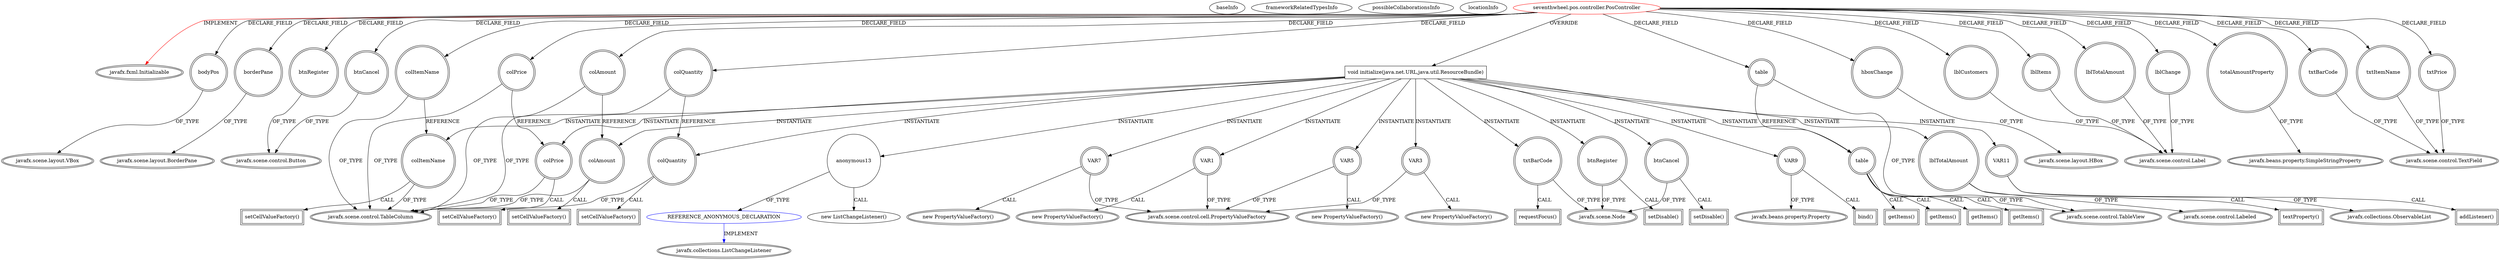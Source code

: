 digraph {
baseInfo[graphId=30,category="extension_graph",isAnonymous=false,possibleRelation=true]
frameworkRelatedTypesInfo[0="javafx.fxml.Initializable"]
possibleCollaborationsInfo[0="30~OVERRIDING_METHOD_DECLARATION-INSTANTIATION-~javafx.fxml.Initializable ~javafx.collections.ListChangeListener ~false~true"]
locationInfo[projectName="7thwheel-medaka-chan",filePath="/7thwheel-medaka-chan/medaka-chan-master/src/seventhwheel/pos/controller/PosController.java",contextSignature="PosController",graphId="30"]
0[label="seventhwheel.pos.controller.PosController",vertexType="ROOT_CLIENT_CLASS_DECLARATION",isFrameworkType=false,color=red]
1[label="javafx.fxml.Initializable",vertexType="FRAMEWORK_INTERFACE_TYPE",isFrameworkType=true,peripheries=2]
2[label="bodyPos",vertexType="FIELD_DECLARATION",isFrameworkType=true,peripheries=2,shape=circle]
3[label="javafx.scene.layout.VBox",vertexType="FRAMEWORK_CLASS_TYPE",isFrameworkType=true,peripheries=2]
4[label="borderPane",vertexType="FIELD_DECLARATION",isFrameworkType=true,peripheries=2,shape=circle]
5[label="javafx.scene.layout.BorderPane",vertexType="FRAMEWORK_CLASS_TYPE",isFrameworkType=true,peripheries=2]
6[label="btnCancel",vertexType="FIELD_DECLARATION",isFrameworkType=true,peripheries=2,shape=circle]
7[label="javafx.scene.control.Button",vertexType="FRAMEWORK_CLASS_TYPE",isFrameworkType=true,peripheries=2]
8[label="btnRegister",vertexType="FIELD_DECLARATION",isFrameworkType=true,peripheries=2,shape=circle]
10[label="colAmount",vertexType="FIELD_DECLARATION",isFrameworkType=true,peripheries=2,shape=circle]
11[label="javafx.scene.control.TableColumn",vertexType="FRAMEWORK_CLASS_TYPE",isFrameworkType=true,peripheries=2]
12[label="colItemName",vertexType="FIELD_DECLARATION",isFrameworkType=true,peripheries=2,shape=circle]
14[label="colPrice",vertexType="FIELD_DECLARATION",isFrameworkType=true,peripheries=2,shape=circle]
16[label="colQuantity",vertexType="FIELD_DECLARATION",isFrameworkType=true,peripheries=2,shape=circle]
18[label="hboxChange",vertexType="FIELD_DECLARATION",isFrameworkType=true,peripheries=2,shape=circle]
19[label="javafx.scene.layout.HBox",vertexType="FRAMEWORK_CLASS_TYPE",isFrameworkType=true,peripheries=2]
20[label="lblChange",vertexType="FIELD_DECLARATION",isFrameworkType=true,peripheries=2,shape=circle]
21[label="javafx.scene.control.Label",vertexType="FRAMEWORK_CLASS_TYPE",isFrameworkType=true,peripheries=2]
22[label="lblCustomers",vertexType="FIELD_DECLARATION",isFrameworkType=true,peripheries=2,shape=circle]
24[label="lblItems",vertexType="FIELD_DECLARATION",isFrameworkType=true,peripheries=2,shape=circle]
26[label="lblTotalAmount",vertexType="FIELD_DECLARATION",isFrameworkType=true,peripheries=2,shape=circle]
28[label="table",vertexType="FIELD_DECLARATION",isFrameworkType=true,peripheries=2,shape=circle]
29[label="javafx.scene.control.TableView",vertexType="FRAMEWORK_CLASS_TYPE",isFrameworkType=true,peripheries=2]
30[label="totalAmountProperty",vertexType="FIELD_DECLARATION",isFrameworkType=true,peripheries=2,shape=circle]
31[label="javafx.beans.property.SimpleStringProperty",vertexType="FRAMEWORK_CLASS_TYPE",isFrameworkType=true,peripheries=2]
32[label="txtBarCode",vertexType="FIELD_DECLARATION",isFrameworkType=true,peripheries=2,shape=circle]
33[label="javafx.scene.control.TextField",vertexType="FRAMEWORK_CLASS_TYPE",isFrameworkType=true,peripheries=2]
34[label="txtItemName",vertexType="FIELD_DECLARATION",isFrameworkType=true,peripheries=2,shape=circle]
36[label="txtPrice",vertexType="FIELD_DECLARATION",isFrameworkType=true,peripheries=2,shape=circle]
38[label="void initialize(java.net.URL,java.util.ResourceBundle)",vertexType="OVERRIDING_METHOD_DECLARATION",isFrameworkType=false,shape=box]
39[label="colItemName",vertexType="VARIABLE_EXPRESION",isFrameworkType=true,peripheries=2,shape=circle]
40[label="setCellValueFactory()",vertexType="INSIDE_CALL",isFrameworkType=true,peripheries=2,shape=box]
43[label="VAR1",vertexType="VARIABLE_EXPRESION",isFrameworkType=true,peripheries=2,shape=circle]
44[label="javafx.scene.control.cell.PropertyValueFactory",vertexType="FRAMEWORK_CLASS_TYPE",isFrameworkType=true,peripheries=2]
42[label="new PropertyValueFactory()",vertexType="CONSTRUCTOR_CALL",isFrameworkType=true,peripheries=2]
45[label="colPrice",vertexType="VARIABLE_EXPRESION",isFrameworkType=true,peripheries=2,shape=circle]
46[label="setCellValueFactory()",vertexType="INSIDE_CALL",isFrameworkType=true,peripheries=2,shape=box]
49[label="VAR3",vertexType="VARIABLE_EXPRESION",isFrameworkType=true,peripheries=2,shape=circle]
48[label="new PropertyValueFactory()",vertexType="CONSTRUCTOR_CALL",isFrameworkType=true,peripheries=2]
51[label="colQuantity",vertexType="VARIABLE_EXPRESION",isFrameworkType=true,peripheries=2,shape=circle]
52[label="setCellValueFactory()",vertexType="INSIDE_CALL",isFrameworkType=true,peripheries=2,shape=box]
55[label="VAR5",vertexType="VARIABLE_EXPRESION",isFrameworkType=true,peripheries=2,shape=circle]
54[label="new PropertyValueFactory()",vertexType="CONSTRUCTOR_CALL",isFrameworkType=true,peripheries=2]
57[label="colAmount",vertexType="VARIABLE_EXPRESION",isFrameworkType=true,peripheries=2,shape=circle]
58[label="setCellValueFactory()",vertexType="INSIDE_CALL",isFrameworkType=true,peripheries=2,shape=box]
61[label="VAR7",vertexType="VARIABLE_EXPRESION",isFrameworkType=true,peripheries=2,shape=circle]
60[label="new PropertyValueFactory()",vertexType="CONSTRUCTOR_CALL",isFrameworkType=true,peripheries=2]
63[label="txtBarCode",vertexType="VARIABLE_EXPRESION",isFrameworkType=true,peripheries=2,shape=circle]
65[label="javafx.scene.Node",vertexType="FRAMEWORK_CLASS_TYPE",isFrameworkType=true,peripheries=2]
64[label="requestFocus()",vertexType="INSIDE_CALL",isFrameworkType=true,peripheries=2,shape=box]
66[label="VAR9",vertexType="VARIABLE_EXPRESION",isFrameworkType=true,peripheries=2,shape=circle]
68[label="javafx.beans.property.Property",vertexType="FRAMEWORK_INTERFACE_TYPE",isFrameworkType=true,peripheries=2]
67[label="bind()",vertexType="INSIDE_CALL",isFrameworkType=true,peripheries=2,shape=box]
69[label="lblTotalAmount",vertexType="VARIABLE_EXPRESION",isFrameworkType=true,peripheries=2,shape=circle]
71[label="javafx.scene.control.Labeled",vertexType="FRAMEWORK_CLASS_TYPE",isFrameworkType=true,peripheries=2]
70[label="textProperty()",vertexType="INSIDE_CALL",isFrameworkType=true,peripheries=2,shape=box]
72[label="VAR11",vertexType="VARIABLE_EXPRESION",isFrameworkType=true,peripheries=2,shape=circle]
74[label="javafx.collections.ObservableList",vertexType="FRAMEWORK_INTERFACE_TYPE",isFrameworkType=true,peripheries=2]
73[label="addListener()",vertexType="INSIDE_CALL",isFrameworkType=true,peripheries=2,shape=box]
75[label="table",vertexType="VARIABLE_EXPRESION",isFrameworkType=true,peripheries=2,shape=circle]
76[label="getItems()",vertexType="INSIDE_CALL",isFrameworkType=true,peripheries=2,shape=box]
79[label="anonymous13",vertexType="VARIABLE_EXPRESION",isFrameworkType=false,shape=circle]
80[label="REFERENCE_ANONYMOUS_DECLARATION",vertexType="REFERENCE_ANONYMOUS_DECLARATION",isFrameworkType=false,color=blue]
81[label="javafx.collections.ListChangeListener",vertexType="FRAMEWORK_INTERFACE_TYPE",isFrameworkType=true,peripheries=2]
78[label="new ListChangeListener()",vertexType="CONSTRUCTOR_CALL",isFrameworkType=false]
82[label="btnRegister",vertexType="VARIABLE_EXPRESION",isFrameworkType=true,peripheries=2,shape=circle]
83[label="setDisable()",vertexType="INSIDE_CALL",isFrameworkType=true,peripheries=2,shape=box]
86[label="getItems()",vertexType="INSIDE_CALL",isFrameworkType=true,peripheries=2,shape=box]
87[label="btnCancel",vertexType="VARIABLE_EXPRESION",isFrameworkType=true,peripheries=2,shape=circle]
88[label="setDisable()",vertexType="INSIDE_CALL",isFrameworkType=true,peripheries=2,shape=box]
91[label="getItems()",vertexType="INSIDE_CALL",isFrameworkType=true,peripheries=2,shape=box]
93[label="getItems()",vertexType="INSIDE_CALL",isFrameworkType=true,peripheries=2,shape=box]
0->1[label="IMPLEMENT",color=red]
0->2[label="DECLARE_FIELD"]
2->3[label="OF_TYPE"]
0->4[label="DECLARE_FIELD"]
4->5[label="OF_TYPE"]
0->6[label="DECLARE_FIELD"]
6->7[label="OF_TYPE"]
0->8[label="DECLARE_FIELD"]
8->7[label="OF_TYPE"]
0->10[label="DECLARE_FIELD"]
10->11[label="OF_TYPE"]
0->12[label="DECLARE_FIELD"]
12->11[label="OF_TYPE"]
0->14[label="DECLARE_FIELD"]
14->11[label="OF_TYPE"]
0->16[label="DECLARE_FIELD"]
16->11[label="OF_TYPE"]
0->18[label="DECLARE_FIELD"]
18->19[label="OF_TYPE"]
0->20[label="DECLARE_FIELD"]
20->21[label="OF_TYPE"]
0->22[label="DECLARE_FIELD"]
22->21[label="OF_TYPE"]
0->24[label="DECLARE_FIELD"]
24->21[label="OF_TYPE"]
0->26[label="DECLARE_FIELD"]
26->21[label="OF_TYPE"]
0->28[label="DECLARE_FIELD"]
28->29[label="OF_TYPE"]
0->30[label="DECLARE_FIELD"]
30->31[label="OF_TYPE"]
0->32[label="DECLARE_FIELD"]
32->33[label="OF_TYPE"]
0->34[label="DECLARE_FIELD"]
34->33[label="OF_TYPE"]
0->36[label="DECLARE_FIELD"]
36->33[label="OF_TYPE"]
0->38[label="OVERRIDE"]
38->39[label="INSTANTIATE"]
12->39[label="REFERENCE"]
39->11[label="OF_TYPE"]
39->40[label="CALL"]
38->43[label="INSTANTIATE"]
43->44[label="OF_TYPE"]
43->42[label="CALL"]
38->45[label="INSTANTIATE"]
14->45[label="REFERENCE"]
45->11[label="OF_TYPE"]
45->46[label="CALL"]
38->49[label="INSTANTIATE"]
49->44[label="OF_TYPE"]
49->48[label="CALL"]
38->51[label="INSTANTIATE"]
16->51[label="REFERENCE"]
51->11[label="OF_TYPE"]
51->52[label="CALL"]
38->55[label="INSTANTIATE"]
55->44[label="OF_TYPE"]
55->54[label="CALL"]
38->57[label="INSTANTIATE"]
10->57[label="REFERENCE"]
57->11[label="OF_TYPE"]
57->58[label="CALL"]
38->61[label="INSTANTIATE"]
61->44[label="OF_TYPE"]
61->60[label="CALL"]
38->63[label="INSTANTIATE"]
63->65[label="OF_TYPE"]
63->64[label="CALL"]
38->66[label="INSTANTIATE"]
66->68[label="OF_TYPE"]
66->67[label="CALL"]
38->69[label="INSTANTIATE"]
69->71[label="OF_TYPE"]
69->70[label="CALL"]
38->72[label="INSTANTIATE"]
72->74[label="OF_TYPE"]
72->73[label="CALL"]
38->75[label="INSTANTIATE"]
28->75[label="REFERENCE"]
75->29[label="OF_TYPE"]
75->76[label="CALL"]
38->79[label="INSTANTIATE"]
80->81[label="IMPLEMENT",color=blue]
79->80[label="OF_TYPE"]
79->78[label="CALL"]
38->82[label="INSTANTIATE"]
82->65[label="OF_TYPE"]
82->83[label="CALL"]
75->86[label="CALL"]
38->87[label="INSTANTIATE"]
87->65[label="OF_TYPE"]
87->88[label="CALL"]
75->91[label="CALL"]
75->93[label="CALL"]
}
